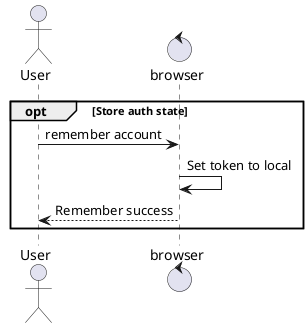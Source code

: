 @startuml store auth state

actor User 
control browser

opt Store auth state
    User -> browser: remember account
    browser -> browser: Set token to local
    User <-- browser: Remember success
end

@enduml